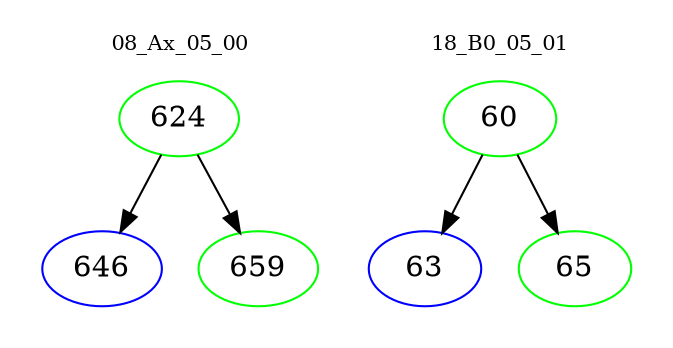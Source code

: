 digraph{
subgraph cluster_0 {
color = white
label = "08_Ax_05_00";
fontsize=10;
T0_624 [label="624", color="green"]
T0_624 -> T0_646 [color="black"]
T0_646 [label="646", color="blue"]
T0_624 -> T0_659 [color="black"]
T0_659 [label="659", color="green"]
}
subgraph cluster_1 {
color = white
label = "18_B0_05_01";
fontsize=10;
T1_60 [label="60", color="green"]
T1_60 -> T1_63 [color="black"]
T1_63 [label="63", color="blue"]
T1_60 -> T1_65 [color="black"]
T1_65 [label="65", color="green"]
}
}
